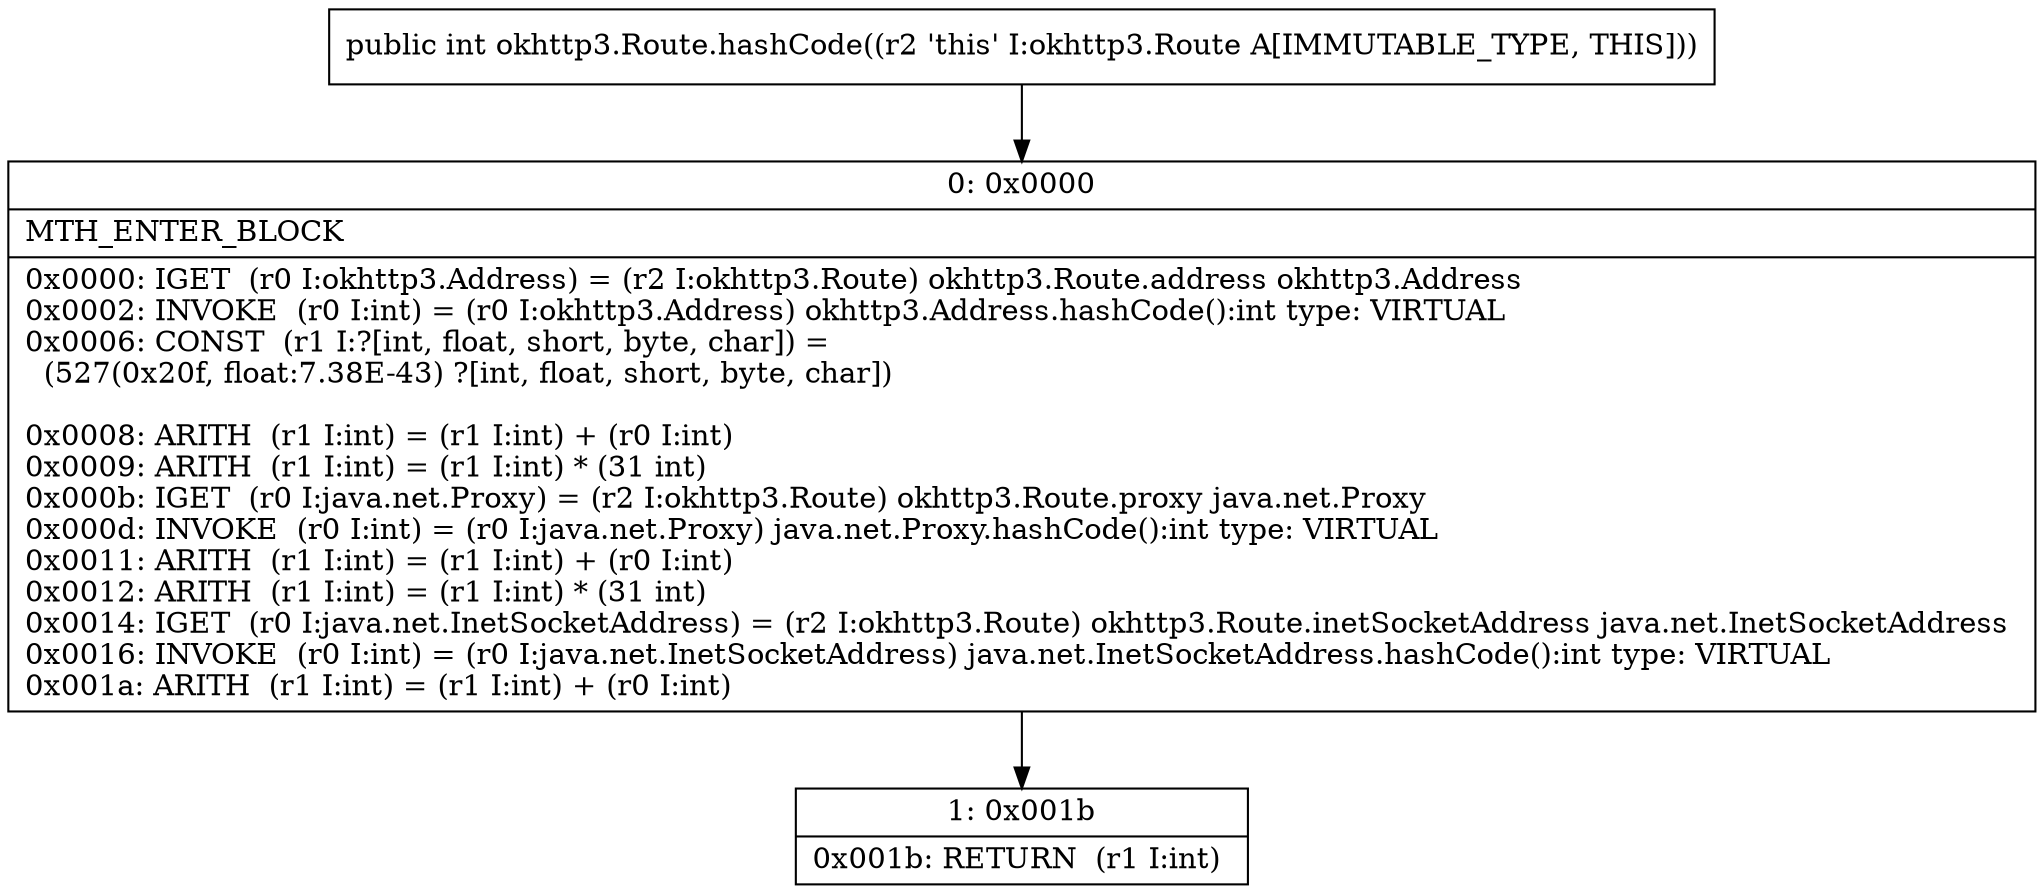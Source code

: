 digraph "CFG forokhttp3.Route.hashCode()I" {
Node_0 [shape=record,label="{0\:\ 0x0000|MTH_ENTER_BLOCK\l|0x0000: IGET  (r0 I:okhttp3.Address) = (r2 I:okhttp3.Route) okhttp3.Route.address okhttp3.Address \l0x0002: INVOKE  (r0 I:int) = (r0 I:okhttp3.Address) okhttp3.Address.hashCode():int type: VIRTUAL \l0x0006: CONST  (r1 I:?[int, float, short, byte, char]) = \l  (527(0x20f, float:7.38E\-43) ?[int, float, short, byte, char])\l \l0x0008: ARITH  (r1 I:int) = (r1 I:int) + (r0 I:int) \l0x0009: ARITH  (r1 I:int) = (r1 I:int) * (31 int) \l0x000b: IGET  (r0 I:java.net.Proxy) = (r2 I:okhttp3.Route) okhttp3.Route.proxy java.net.Proxy \l0x000d: INVOKE  (r0 I:int) = (r0 I:java.net.Proxy) java.net.Proxy.hashCode():int type: VIRTUAL \l0x0011: ARITH  (r1 I:int) = (r1 I:int) + (r0 I:int) \l0x0012: ARITH  (r1 I:int) = (r1 I:int) * (31 int) \l0x0014: IGET  (r0 I:java.net.InetSocketAddress) = (r2 I:okhttp3.Route) okhttp3.Route.inetSocketAddress java.net.InetSocketAddress \l0x0016: INVOKE  (r0 I:int) = (r0 I:java.net.InetSocketAddress) java.net.InetSocketAddress.hashCode():int type: VIRTUAL \l0x001a: ARITH  (r1 I:int) = (r1 I:int) + (r0 I:int) \l}"];
Node_1 [shape=record,label="{1\:\ 0x001b|0x001b: RETURN  (r1 I:int) \l}"];
MethodNode[shape=record,label="{public int okhttp3.Route.hashCode((r2 'this' I:okhttp3.Route A[IMMUTABLE_TYPE, THIS])) }"];
MethodNode -> Node_0;
Node_0 -> Node_1;
}

